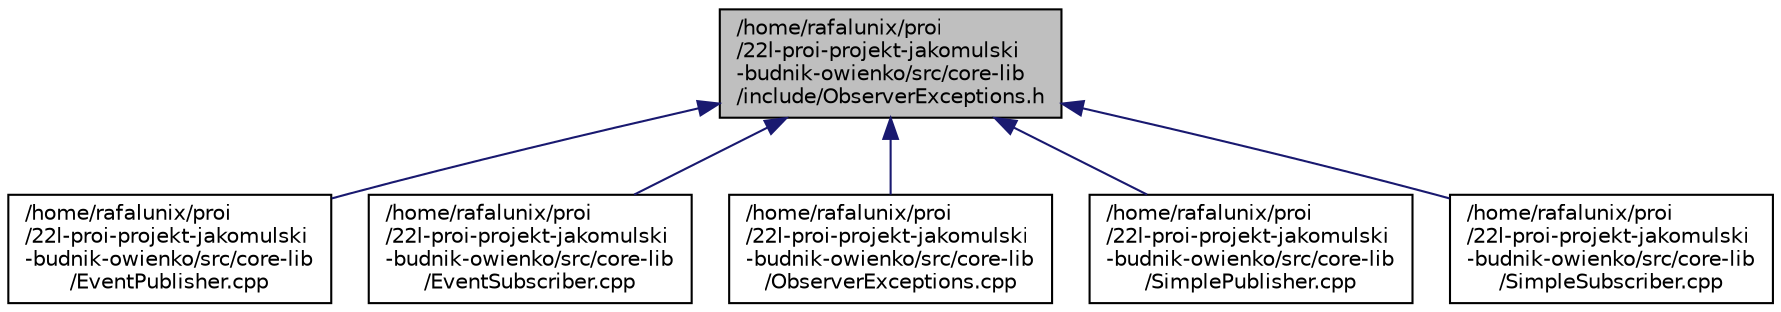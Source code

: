 digraph "/home/rafalunix/proi/22l-proi-projekt-jakomulski-budnik-owienko/src/core-lib/include/ObserverExceptions.h"
{
 // INTERACTIVE_SVG=YES
 // LATEX_PDF_SIZE
  bgcolor="transparent";
  edge [fontname="Helvetica",fontsize="10",labelfontname="Helvetica",labelfontsize="10"];
  node [fontname="Helvetica",fontsize="10",shape=record];
  Node1 [label="/home/rafalunix/proi\l/22l-proi-projekt-jakomulski\l-budnik-owienko/src/core-lib\l/include/ObserverExceptions.h",height=0.2,width=0.4,color="black", fillcolor="grey75", style="filled", fontcolor="black",tooltip=" "];
  Node1 -> Node2 [dir="back",color="midnightblue",fontsize="10",style="solid",fontname="Helvetica"];
  Node2 [label="/home/rafalunix/proi\l/22l-proi-projekt-jakomulski\l-budnik-owienko/src/core-lib\l/EventPublisher.cpp",height=0.2,width=0.4,color="black",URL="$_event_publisher_8cpp.html",tooltip=" "];
  Node1 -> Node3 [dir="back",color="midnightblue",fontsize="10",style="solid",fontname="Helvetica"];
  Node3 [label="/home/rafalunix/proi\l/22l-proi-projekt-jakomulski\l-budnik-owienko/src/core-lib\l/EventSubscriber.cpp",height=0.2,width=0.4,color="black",URL="$_event_subscriber_8cpp.html",tooltip=" "];
  Node1 -> Node4 [dir="back",color="midnightblue",fontsize="10",style="solid",fontname="Helvetica"];
  Node4 [label="/home/rafalunix/proi\l/22l-proi-projekt-jakomulski\l-budnik-owienko/src/core-lib\l/ObserverExceptions.cpp",height=0.2,width=0.4,color="black",URL="$_observer_exceptions_8cpp.html",tooltip=" "];
  Node1 -> Node5 [dir="back",color="midnightblue",fontsize="10",style="solid",fontname="Helvetica"];
  Node5 [label="/home/rafalunix/proi\l/22l-proi-projekt-jakomulski\l-budnik-owienko/src/core-lib\l/SimplePublisher.cpp",height=0.2,width=0.4,color="black",URL="$_simple_publisher_8cpp.html",tooltip=" "];
  Node1 -> Node6 [dir="back",color="midnightblue",fontsize="10",style="solid",fontname="Helvetica"];
  Node6 [label="/home/rafalunix/proi\l/22l-proi-projekt-jakomulski\l-budnik-owienko/src/core-lib\l/SimpleSubscriber.cpp",height=0.2,width=0.4,color="black",URL="$_simple_subscriber_8cpp.html",tooltip=" "];
}
